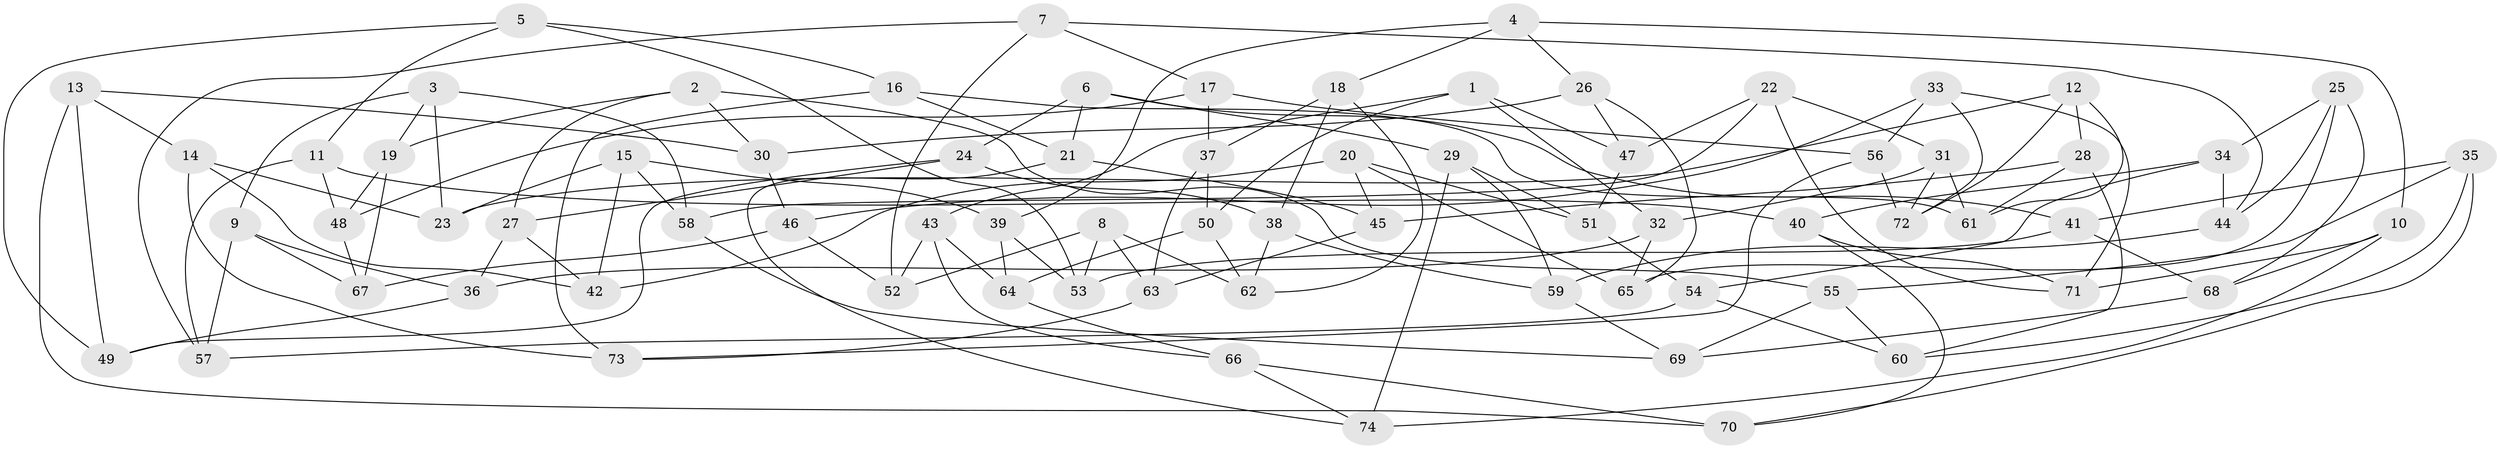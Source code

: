 // coarse degree distribution, {4: 0.13333333333333333, 7: 0.16666666666666666, 6: 0.23333333333333334, 5: 0.23333333333333334, 8: 0.16666666666666666, 3: 0.06666666666666667}
// Generated by graph-tools (version 1.1) at 2025/38/03/04/25 23:38:13]
// undirected, 74 vertices, 148 edges
graph export_dot {
  node [color=gray90,style=filled];
  1;
  2;
  3;
  4;
  5;
  6;
  7;
  8;
  9;
  10;
  11;
  12;
  13;
  14;
  15;
  16;
  17;
  18;
  19;
  20;
  21;
  22;
  23;
  24;
  25;
  26;
  27;
  28;
  29;
  30;
  31;
  32;
  33;
  34;
  35;
  36;
  37;
  38;
  39;
  40;
  41;
  42;
  43;
  44;
  45;
  46;
  47;
  48;
  49;
  50;
  51;
  52;
  53;
  54;
  55;
  56;
  57;
  58;
  59;
  60;
  61;
  62;
  63;
  64;
  65;
  66;
  67;
  68;
  69;
  70;
  71;
  72;
  73;
  74;
  1 -- 43;
  1 -- 32;
  1 -- 50;
  1 -- 47;
  2 -- 19;
  2 -- 27;
  2 -- 30;
  2 -- 55;
  3 -- 9;
  3 -- 58;
  3 -- 23;
  3 -- 19;
  4 -- 18;
  4 -- 39;
  4 -- 10;
  4 -- 26;
  5 -- 49;
  5 -- 53;
  5 -- 16;
  5 -- 11;
  6 -- 29;
  6 -- 21;
  6 -- 41;
  6 -- 24;
  7 -- 44;
  7 -- 57;
  7 -- 17;
  7 -- 52;
  8 -- 63;
  8 -- 53;
  8 -- 52;
  8 -- 62;
  9 -- 57;
  9 -- 67;
  9 -- 36;
  10 -- 74;
  10 -- 68;
  10 -- 71;
  11 -- 48;
  11 -- 40;
  11 -- 57;
  12 -- 23;
  12 -- 61;
  12 -- 72;
  12 -- 28;
  13 -- 70;
  13 -- 49;
  13 -- 30;
  13 -- 14;
  14 -- 73;
  14 -- 23;
  14 -- 42;
  15 -- 58;
  15 -- 23;
  15 -- 39;
  15 -- 42;
  16 -- 61;
  16 -- 21;
  16 -- 73;
  17 -- 37;
  17 -- 48;
  17 -- 56;
  18 -- 37;
  18 -- 62;
  18 -- 38;
  19 -- 67;
  19 -- 48;
  20 -- 51;
  20 -- 42;
  20 -- 45;
  20 -- 65;
  21 -- 74;
  21 -- 45;
  22 -- 47;
  22 -- 58;
  22 -- 31;
  22 -- 71;
  24 -- 49;
  24 -- 27;
  24 -- 38;
  25 -- 44;
  25 -- 34;
  25 -- 68;
  25 -- 65;
  26 -- 47;
  26 -- 30;
  26 -- 65;
  27 -- 42;
  27 -- 36;
  28 -- 60;
  28 -- 61;
  28 -- 45;
  29 -- 74;
  29 -- 59;
  29 -- 51;
  30 -- 46;
  31 -- 61;
  31 -- 32;
  31 -- 72;
  32 -- 36;
  32 -- 65;
  33 -- 46;
  33 -- 71;
  33 -- 72;
  33 -- 56;
  34 -- 44;
  34 -- 54;
  34 -- 40;
  35 -- 70;
  35 -- 41;
  35 -- 60;
  35 -- 55;
  36 -- 49;
  37 -- 63;
  37 -- 50;
  38 -- 59;
  38 -- 62;
  39 -- 53;
  39 -- 64;
  40 -- 71;
  40 -- 70;
  41 -- 53;
  41 -- 68;
  43 -- 64;
  43 -- 66;
  43 -- 52;
  44 -- 59;
  45 -- 63;
  46 -- 67;
  46 -- 52;
  47 -- 51;
  48 -- 67;
  50 -- 64;
  50 -- 62;
  51 -- 54;
  54 -- 57;
  54 -- 60;
  55 -- 60;
  55 -- 69;
  56 -- 72;
  56 -- 73;
  58 -- 69;
  59 -- 69;
  63 -- 73;
  64 -- 66;
  66 -- 74;
  66 -- 70;
  68 -- 69;
}
